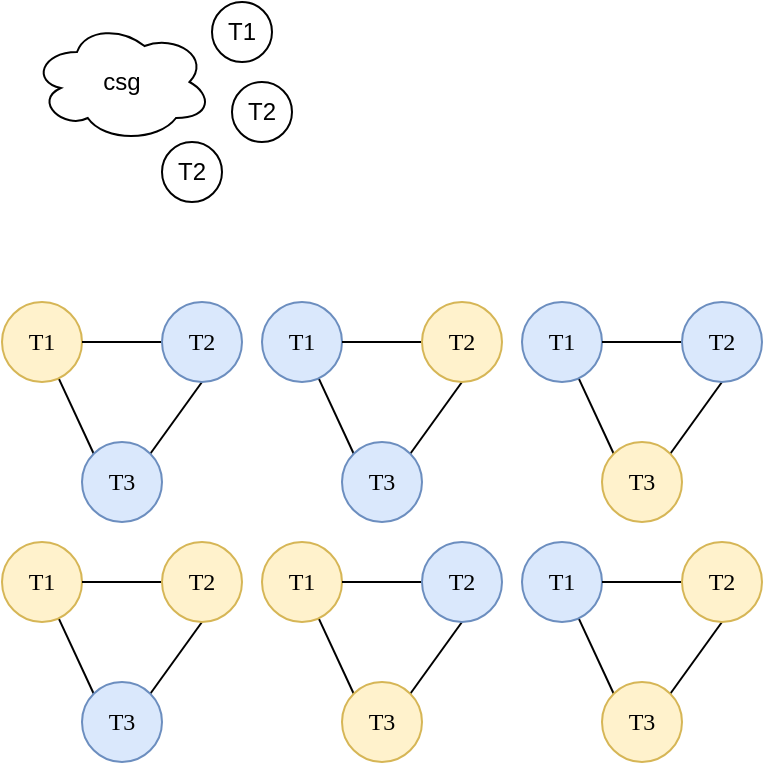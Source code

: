 <mxfile version="19.0.3" type="github">
  <diagram id="EODv_GWRiQXyj2ivLvyR" name="Page-1">
    <mxGraphModel dx="1033" dy="593" grid="1" gridSize="10" guides="1" tooltips="1" connect="1" arrows="1" fold="1" page="1" pageScale="1" pageWidth="850" pageHeight="1100" math="0" shadow="0">
      <root>
        <mxCell id="0" />
        <mxCell id="1" parent="0" />
        <mxCell id="Vu1Q4HtaSw-lPKp4jjiy-3" style="rounded=0;orthogonalLoop=1;jettySize=auto;html=1;entryX=0;entryY=0;entryDx=0;entryDy=0;fontFamily=Comic Sans MS;endArrow=none;endFill=0;" parent="1" source="Vu1Q4HtaSw-lPKp4jjiy-1" target="Vu1Q4HtaSw-lPKp4jjiy-2" edge="1">
          <mxGeometry relative="1" as="geometry" />
        </mxCell>
        <mxCell id="Vu1Q4HtaSw-lPKp4jjiy-1" value="&lt;font face=&quot;Comic Sans MS&quot;&gt;T1&lt;br&gt;&lt;/font&gt;" style="ellipse;whiteSpace=wrap;html=1;aspect=fixed;fillColor=#fff2cc;strokeColor=#d6b656;" parent="1" vertex="1">
          <mxGeometry x="140" y="430" width="40" height="40" as="geometry" />
        </mxCell>
        <mxCell id="Vu1Q4HtaSw-lPKp4jjiy-6" style="edgeStyle=none;rounded=0;orthogonalLoop=1;jettySize=auto;html=1;exitX=1;exitY=0;exitDx=0;exitDy=0;entryX=0.5;entryY=1;entryDx=0;entryDy=0;fontFamily=Comic Sans MS;endArrow=none;endFill=0;" parent="1" source="Vu1Q4HtaSw-lPKp4jjiy-2" target="Vu1Q4HtaSw-lPKp4jjiy-5" edge="1">
          <mxGeometry relative="1" as="geometry" />
        </mxCell>
        <mxCell id="Vu1Q4HtaSw-lPKp4jjiy-2" value="&lt;font face=&quot;Comic Sans MS&quot;&gt;T3&lt;/font&gt;" style="ellipse;whiteSpace=wrap;html=1;aspect=fixed;fillColor=#dae8fc;strokeColor=#6c8ebf;" parent="1" vertex="1">
          <mxGeometry x="180" y="500" width="40" height="40" as="geometry" />
        </mxCell>
        <mxCell id="Vu1Q4HtaSw-lPKp4jjiy-7" style="edgeStyle=none;rounded=0;orthogonalLoop=1;jettySize=auto;html=1;exitX=0;exitY=0.5;exitDx=0;exitDy=0;entryX=1;entryY=0.5;entryDx=0;entryDy=0;fontFamily=Comic Sans MS;endArrow=none;endFill=0;" parent="1" source="Vu1Q4HtaSw-lPKp4jjiy-5" target="Vu1Q4HtaSw-lPKp4jjiy-1" edge="1">
          <mxGeometry relative="1" as="geometry" />
        </mxCell>
        <mxCell id="Vu1Q4HtaSw-lPKp4jjiy-5" value="&lt;font face=&quot;Comic Sans MS&quot;&gt;T2&lt;/font&gt;" style="ellipse;whiteSpace=wrap;html=1;aspect=fixed;fillColor=#dae8fc;strokeColor=#6c8ebf;" parent="1" vertex="1">
          <mxGeometry x="220" y="430" width="40" height="40" as="geometry" />
        </mxCell>
        <mxCell id="Vu1Q4HtaSw-lPKp4jjiy-15" style="rounded=0;orthogonalLoop=1;jettySize=auto;html=1;entryX=0;entryY=0;entryDx=0;entryDy=0;fontFamily=Comic Sans MS;endArrow=none;endFill=0;" parent="1" source="Vu1Q4HtaSw-lPKp4jjiy-16" target="Vu1Q4HtaSw-lPKp4jjiy-18" edge="1">
          <mxGeometry relative="1" as="geometry" />
        </mxCell>
        <mxCell id="Vu1Q4HtaSw-lPKp4jjiy-16" value="&lt;font face=&quot;Comic Sans MS&quot;&gt;T1&lt;br&gt;&lt;/font&gt;" style="ellipse;whiteSpace=wrap;html=1;aspect=fixed;fillColor=#dae8fc;strokeColor=#6c8ebf;" parent="1" vertex="1">
          <mxGeometry x="270" y="430" width="40" height="40" as="geometry" />
        </mxCell>
        <mxCell id="Vu1Q4HtaSw-lPKp4jjiy-17" style="edgeStyle=none;rounded=0;orthogonalLoop=1;jettySize=auto;html=1;exitX=1;exitY=0;exitDx=0;exitDy=0;entryX=0.5;entryY=1;entryDx=0;entryDy=0;fontFamily=Comic Sans MS;endArrow=none;endFill=0;" parent="1" source="Vu1Q4HtaSw-lPKp4jjiy-18" target="Vu1Q4HtaSw-lPKp4jjiy-20" edge="1">
          <mxGeometry relative="1" as="geometry" />
        </mxCell>
        <mxCell id="Vu1Q4HtaSw-lPKp4jjiy-18" value="&lt;font face=&quot;Comic Sans MS&quot;&gt;T3&lt;/font&gt;" style="ellipse;whiteSpace=wrap;html=1;aspect=fixed;fillColor=#dae8fc;strokeColor=#6c8ebf;" parent="1" vertex="1">
          <mxGeometry x="310" y="500" width="40" height="40" as="geometry" />
        </mxCell>
        <mxCell id="Vu1Q4HtaSw-lPKp4jjiy-19" style="edgeStyle=none;rounded=0;orthogonalLoop=1;jettySize=auto;html=1;exitX=0;exitY=0.5;exitDx=0;exitDy=0;entryX=1;entryY=0.5;entryDx=0;entryDy=0;fontFamily=Comic Sans MS;endArrow=none;endFill=0;" parent="1" source="Vu1Q4HtaSw-lPKp4jjiy-20" target="Vu1Q4HtaSw-lPKp4jjiy-16" edge="1">
          <mxGeometry relative="1" as="geometry" />
        </mxCell>
        <mxCell id="Vu1Q4HtaSw-lPKp4jjiy-20" value="&lt;font face=&quot;Comic Sans MS&quot;&gt;T2&lt;/font&gt;" style="ellipse;whiteSpace=wrap;html=1;aspect=fixed;fillColor=#fff2cc;strokeColor=#d6b656;" parent="1" vertex="1">
          <mxGeometry x="350" y="430" width="40" height="40" as="geometry" />
        </mxCell>
        <mxCell id="Vu1Q4HtaSw-lPKp4jjiy-21" style="rounded=0;orthogonalLoop=1;jettySize=auto;html=1;entryX=0;entryY=0;entryDx=0;entryDy=0;fontFamily=Comic Sans MS;endArrow=none;endFill=0;" parent="1" source="Vu1Q4HtaSw-lPKp4jjiy-22" target="Vu1Q4HtaSw-lPKp4jjiy-24" edge="1">
          <mxGeometry relative="1" as="geometry" />
        </mxCell>
        <mxCell id="Vu1Q4HtaSw-lPKp4jjiy-22" value="&lt;font face=&quot;Comic Sans MS&quot;&gt;T1&lt;br&gt;&lt;/font&gt;" style="ellipse;whiteSpace=wrap;html=1;aspect=fixed;fillColor=#dae8fc;strokeColor=#6c8ebf;" parent="1" vertex="1">
          <mxGeometry x="400" y="430" width="40" height="40" as="geometry" />
        </mxCell>
        <mxCell id="Vu1Q4HtaSw-lPKp4jjiy-23" style="edgeStyle=none;rounded=0;orthogonalLoop=1;jettySize=auto;html=1;exitX=1;exitY=0;exitDx=0;exitDy=0;entryX=0.5;entryY=1;entryDx=0;entryDy=0;fontFamily=Comic Sans MS;endArrow=none;endFill=0;" parent="1" source="Vu1Q4HtaSw-lPKp4jjiy-24" target="Vu1Q4HtaSw-lPKp4jjiy-26" edge="1">
          <mxGeometry relative="1" as="geometry" />
        </mxCell>
        <mxCell id="Vu1Q4HtaSw-lPKp4jjiy-24" value="&lt;font face=&quot;Comic Sans MS&quot;&gt;T3&lt;/font&gt;" style="ellipse;whiteSpace=wrap;html=1;aspect=fixed;fillColor=#fff2cc;strokeColor=#d6b656;" parent="1" vertex="1">
          <mxGeometry x="440" y="500" width="40" height="40" as="geometry" />
        </mxCell>
        <mxCell id="Vu1Q4HtaSw-lPKp4jjiy-25" style="edgeStyle=none;rounded=0;orthogonalLoop=1;jettySize=auto;html=1;exitX=0;exitY=0.5;exitDx=0;exitDy=0;entryX=1;entryY=0.5;entryDx=0;entryDy=0;fontFamily=Comic Sans MS;endArrow=none;endFill=0;" parent="1" source="Vu1Q4HtaSw-lPKp4jjiy-26" target="Vu1Q4HtaSw-lPKp4jjiy-22" edge="1">
          <mxGeometry relative="1" as="geometry" />
        </mxCell>
        <mxCell id="Vu1Q4HtaSw-lPKp4jjiy-26" value="&lt;font face=&quot;Comic Sans MS&quot;&gt;T2&lt;/font&gt;" style="ellipse;whiteSpace=wrap;html=1;aspect=fixed;fillColor=#dae8fc;strokeColor=#6c8ebf;" parent="1" vertex="1">
          <mxGeometry x="480" y="430" width="40" height="40" as="geometry" />
        </mxCell>
        <mxCell id="Vu1Q4HtaSw-lPKp4jjiy-27" style="rounded=0;orthogonalLoop=1;jettySize=auto;html=1;entryX=0;entryY=0;entryDx=0;entryDy=0;fontFamily=Comic Sans MS;endArrow=none;endFill=0;" parent="1" source="Vu1Q4HtaSw-lPKp4jjiy-28" target="Vu1Q4HtaSw-lPKp4jjiy-30" edge="1">
          <mxGeometry relative="1" as="geometry" />
        </mxCell>
        <mxCell id="Vu1Q4HtaSw-lPKp4jjiy-28" value="&lt;font face=&quot;Comic Sans MS&quot;&gt;T1&lt;br&gt;&lt;/font&gt;" style="ellipse;whiteSpace=wrap;html=1;aspect=fixed;fillColor=#fff2cc;strokeColor=#d6b656;" parent="1" vertex="1">
          <mxGeometry x="140" y="550" width="40" height="40" as="geometry" />
        </mxCell>
        <mxCell id="Vu1Q4HtaSw-lPKp4jjiy-29" style="edgeStyle=none;rounded=0;orthogonalLoop=1;jettySize=auto;html=1;exitX=1;exitY=0;exitDx=0;exitDy=0;entryX=0.5;entryY=1;entryDx=0;entryDy=0;fontFamily=Comic Sans MS;endArrow=none;endFill=0;" parent="1" source="Vu1Q4HtaSw-lPKp4jjiy-30" target="Vu1Q4HtaSw-lPKp4jjiy-32" edge="1">
          <mxGeometry relative="1" as="geometry" />
        </mxCell>
        <mxCell id="Vu1Q4HtaSw-lPKp4jjiy-30" value="&lt;font face=&quot;Comic Sans MS&quot;&gt;T3&lt;/font&gt;" style="ellipse;whiteSpace=wrap;html=1;aspect=fixed;fillColor=#dae8fc;strokeColor=#6c8ebf;" parent="1" vertex="1">
          <mxGeometry x="180" y="620" width="40" height="40" as="geometry" />
        </mxCell>
        <mxCell id="Vu1Q4HtaSw-lPKp4jjiy-31" style="edgeStyle=none;rounded=0;orthogonalLoop=1;jettySize=auto;html=1;exitX=0;exitY=0.5;exitDx=0;exitDy=0;entryX=1;entryY=0.5;entryDx=0;entryDy=0;fontFamily=Comic Sans MS;endArrow=none;endFill=0;" parent="1" source="Vu1Q4HtaSw-lPKp4jjiy-32" target="Vu1Q4HtaSw-lPKp4jjiy-28" edge="1">
          <mxGeometry relative="1" as="geometry" />
        </mxCell>
        <mxCell id="Vu1Q4HtaSw-lPKp4jjiy-32" value="&lt;font face=&quot;Comic Sans MS&quot;&gt;T2&lt;/font&gt;" style="ellipse;whiteSpace=wrap;html=1;aspect=fixed;fillColor=#fff2cc;strokeColor=#d6b656;" parent="1" vertex="1">
          <mxGeometry x="220" y="550" width="40" height="40" as="geometry" />
        </mxCell>
        <mxCell id="Vu1Q4HtaSw-lPKp4jjiy-33" style="rounded=0;orthogonalLoop=1;jettySize=auto;html=1;entryX=0;entryY=0;entryDx=0;entryDy=0;fontFamily=Comic Sans MS;endArrow=none;endFill=0;" parent="1" source="Vu1Q4HtaSw-lPKp4jjiy-34" target="Vu1Q4HtaSw-lPKp4jjiy-36" edge="1">
          <mxGeometry relative="1" as="geometry" />
        </mxCell>
        <mxCell id="Vu1Q4HtaSw-lPKp4jjiy-34" value="&lt;font face=&quot;Comic Sans MS&quot;&gt;T1&lt;br&gt;&lt;/font&gt;" style="ellipse;whiteSpace=wrap;html=1;aspect=fixed;fillColor=#fff2cc;strokeColor=#d6b656;" parent="1" vertex="1">
          <mxGeometry x="270" y="550" width="40" height="40" as="geometry" />
        </mxCell>
        <mxCell id="Vu1Q4HtaSw-lPKp4jjiy-35" style="edgeStyle=none;rounded=0;orthogonalLoop=1;jettySize=auto;html=1;exitX=1;exitY=0;exitDx=0;exitDy=0;entryX=0.5;entryY=1;entryDx=0;entryDy=0;fontFamily=Comic Sans MS;endArrow=none;endFill=0;" parent="1" source="Vu1Q4HtaSw-lPKp4jjiy-36" target="Vu1Q4HtaSw-lPKp4jjiy-38" edge="1">
          <mxGeometry relative="1" as="geometry" />
        </mxCell>
        <mxCell id="Vu1Q4HtaSw-lPKp4jjiy-36" value="&lt;font face=&quot;Comic Sans MS&quot;&gt;T3&lt;/font&gt;" style="ellipse;whiteSpace=wrap;html=1;aspect=fixed;fillColor=#fff2cc;strokeColor=#d6b656;" parent="1" vertex="1">
          <mxGeometry x="310" y="620" width="40" height="40" as="geometry" />
        </mxCell>
        <mxCell id="Vu1Q4HtaSw-lPKp4jjiy-37" style="edgeStyle=none;rounded=0;orthogonalLoop=1;jettySize=auto;html=1;exitX=0;exitY=0.5;exitDx=0;exitDy=0;entryX=1;entryY=0.5;entryDx=0;entryDy=0;fontFamily=Comic Sans MS;endArrow=none;endFill=0;" parent="1" source="Vu1Q4HtaSw-lPKp4jjiy-38" target="Vu1Q4HtaSw-lPKp4jjiy-34" edge="1">
          <mxGeometry relative="1" as="geometry" />
        </mxCell>
        <mxCell id="Vu1Q4HtaSw-lPKp4jjiy-38" value="&lt;font face=&quot;Comic Sans MS&quot;&gt;T2&lt;/font&gt;" style="ellipse;whiteSpace=wrap;html=1;aspect=fixed;fillColor=#dae8fc;strokeColor=#6c8ebf;" parent="1" vertex="1">
          <mxGeometry x="350" y="550" width="40" height="40" as="geometry" />
        </mxCell>
        <mxCell id="Vu1Q4HtaSw-lPKp4jjiy-39" style="rounded=0;orthogonalLoop=1;jettySize=auto;html=1;entryX=0;entryY=0;entryDx=0;entryDy=0;fontFamily=Comic Sans MS;endArrow=none;endFill=0;" parent="1" source="Vu1Q4HtaSw-lPKp4jjiy-40" target="Vu1Q4HtaSw-lPKp4jjiy-42" edge="1">
          <mxGeometry relative="1" as="geometry" />
        </mxCell>
        <mxCell id="Vu1Q4HtaSw-lPKp4jjiy-40" value="&lt;font face=&quot;Comic Sans MS&quot;&gt;T1&lt;br&gt;&lt;/font&gt;" style="ellipse;whiteSpace=wrap;html=1;aspect=fixed;fillColor=#dae8fc;strokeColor=#6c8ebf;" parent="1" vertex="1">
          <mxGeometry x="400" y="550" width="40" height="40" as="geometry" />
        </mxCell>
        <mxCell id="Vu1Q4HtaSw-lPKp4jjiy-41" style="edgeStyle=none;rounded=0;orthogonalLoop=1;jettySize=auto;html=1;exitX=1;exitY=0;exitDx=0;exitDy=0;entryX=0.5;entryY=1;entryDx=0;entryDy=0;fontFamily=Comic Sans MS;endArrow=none;endFill=0;" parent="1" source="Vu1Q4HtaSw-lPKp4jjiy-42" target="Vu1Q4HtaSw-lPKp4jjiy-44" edge="1">
          <mxGeometry relative="1" as="geometry" />
        </mxCell>
        <mxCell id="Vu1Q4HtaSw-lPKp4jjiy-42" value="&lt;font face=&quot;Comic Sans MS&quot;&gt;T3&lt;/font&gt;" style="ellipse;whiteSpace=wrap;html=1;aspect=fixed;fillColor=#fff2cc;strokeColor=#d6b656;" parent="1" vertex="1">
          <mxGeometry x="440" y="620" width="40" height="40" as="geometry" />
        </mxCell>
        <mxCell id="Vu1Q4HtaSw-lPKp4jjiy-43" style="edgeStyle=none;rounded=0;orthogonalLoop=1;jettySize=auto;html=1;exitX=0;exitY=0.5;exitDx=0;exitDy=0;entryX=1;entryY=0.5;entryDx=0;entryDy=0;fontFamily=Comic Sans MS;endArrow=none;endFill=0;" parent="1" source="Vu1Q4HtaSw-lPKp4jjiy-44" target="Vu1Q4HtaSw-lPKp4jjiy-40" edge="1">
          <mxGeometry relative="1" as="geometry" />
        </mxCell>
        <mxCell id="Vu1Q4HtaSw-lPKp4jjiy-44" value="&lt;font face=&quot;Comic Sans MS&quot;&gt;T2&lt;/font&gt;" style="ellipse;whiteSpace=wrap;html=1;aspect=fixed;fillColor=#fff2cc;strokeColor=#d6b656;" parent="1" vertex="1">
          <mxGeometry x="480" y="550" width="40" height="40" as="geometry" />
        </mxCell>
        <mxCell id="SUoG498vLhxtuiNLdmU_-1" value="csg" style="ellipse;shape=cloud;whiteSpace=wrap;html=1;" vertex="1" parent="1">
          <mxGeometry x="155" y="290" width="90" height="60" as="geometry" />
        </mxCell>
        <mxCell id="SUoG498vLhxtuiNLdmU_-2" value="T1" style="ellipse;whiteSpace=wrap;html=1;aspect=fixed;" vertex="1" parent="1">
          <mxGeometry x="245" y="280" width="30" height="30" as="geometry" />
        </mxCell>
        <mxCell id="SUoG498vLhxtuiNLdmU_-3" value="T2" style="ellipse;whiteSpace=wrap;html=1;aspect=fixed;" vertex="1" parent="1">
          <mxGeometry x="255" y="320" width="30" height="30" as="geometry" />
        </mxCell>
        <mxCell id="SUoG498vLhxtuiNLdmU_-4" value="T2" style="ellipse;whiteSpace=wrap;html=1;aspect=fixed;" vertex="1" parent="1">
          <mxGeometry x="220" y="350" width="30" height="30" as="geometry" />
        </mxCell>
      </root>
    </mxGraphModel>
  </diagram>
</mxfile>
